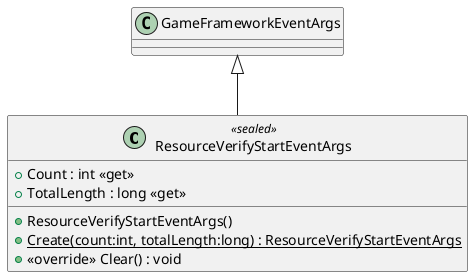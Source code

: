 @startuml
class ResourceVerifyStartEventArgs <<sealed>> {
    + ResourceVerifyStartEventArgs()
    + Count : int <<get>>
    + TotalLength : long <<get>>
    + {static} Create(count:int, totalLength:long) : ResourceVerifyStartEventArgs
    + <<override>> Clear() : void
}
GameFrameworkEventArgs <|-- ResourceVerifyStartEventArgs
@enduml
